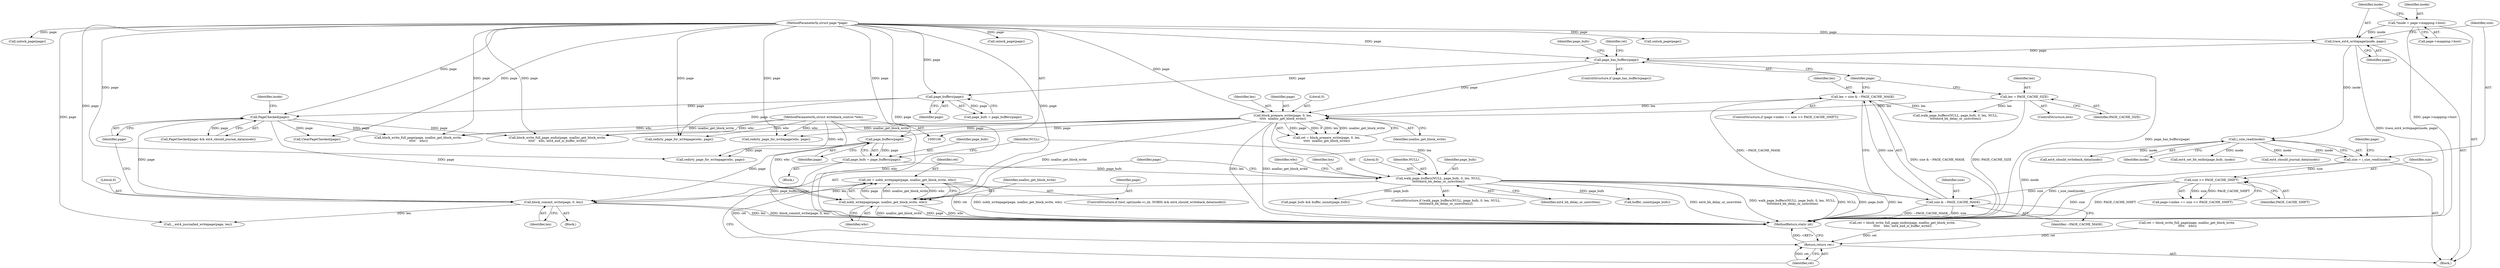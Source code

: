 digraph "0_linux_744692dc059845b2a3022119871846e74d4f6e11_12@API" {
"1000244" [label="(Call,ret = nobh_writepage(page, noalloc_get_block_write, wbc))"];
"1000246" [label="(Call,nobh_writepage(page, noalloc_get_block_write, wbc))"];
"1000224" [label="(Call,PageChecked(page))"];
"1000158" [label="(Call,page_buffers(page))"];
"1000153" [label="(Call,page_has_buffers(page))"];
"1000128" [label="(Call,trace_ext4_writepage(inode, page))"];
"1000121" [label="(Call,*inode = page->mapping->host)"];
"1000107" [label="(MethodParameterIn,struct page *page)"];
"1000218" [label="(Call,block_commit_write(page, 0, len))"];
"1000191" [label="(Call,page_buffers(page))"];
"1000180" [label="(Call,block_prepare_write(page, 0, len,\n\t\t\t\t\t  noalloc_get_block_write))"];
"1000143" [label="(Call,len = size & ~PAGE_CACHE_MASK)"];
"1000145" [label="(Call,size & ~PAGE_CACHE_MASK)"];
"1000140" [label="(Call,size >> PAGE_CACHE_SHIFT)"];
"1000131" [label="(Call,size = i_size_read(inode))"];
"1000133" [label="(Call,i_size_read(inode))"];
"1000149" [label="(Call,len = PAGE_CACHE_SIZE)"];
"1000194" [label="(Call,walk_page_buffers(NULL, page_bufs, 0, len, NULL,\n\t\t\t\t\t\text4_bh_delay_or_unwritten))"];
"1000189" [label="(Call,page_bufs = page_buffers(page))"];
"1000108" [label="(MethodParameterIn,struct writeback_control *wbc)"];
"1000274" [label="(Return,return ret;)"];
"1000232" [label="(Call,__ext4_journalled_writepage(page, len))"];
"1000181" [label="(Identifier,page)"];
"1000177" [label="(Block,)"];
"1000135" [label="(ControlStructure,if (page->index == size >> PAGE_CACHE_SHIFT))"];
"1000149" [label="(Call,len = PAGE_CACHE_SIZE)"];
"1000268" [label="(Call,ret = block_write_full_page(page, noalloc_get_block_write,\n \t\t\t\t\t    wbc))"];
"1000182" [label="(Literal,0)"];
"1000262" [label="(Call,block_write_full_page_endio(page, noalloc_get_block_write,\n\t\t\t\t\t    wbc, ext4_end_io_buffer_write))"];
"1000157" [label="(Identifier,page_bufs)"];
"1000131" [label="(Call,size = i_size_read(inode))"];
"1000211" [label="(Call,redirty_page_for_writepage(wbc, page))"];
"1000248" [label="(Identifier,noalloc_get_block_write)"];
"1000221" [label="(Identifier,len)"];
"1000219" [label="(Identifier,page)"];
"1000158" [label="(Call,page_buffers(page))"];
"1000199" [label="(Identifier,NULL)"];
"1000132" [label="(Identifier,size)"];
"1000159" [label="(Identifier,page)"];
"1000183" [label="(Identifier,len)"];
"1000184" [label="(Identifier,noalloc_get_block_write)"];
"1000161" [label="(Call,walk_page_buffers(NULL, page_bufs, 0, len, NULL,\n\t\t\t\t\text4_bh_delay_or_unwritten))"];
"1000144" [label="(Identifier,len)"];
"1000146" [label="(Identifier,size)"];
"1000178" [label="(Call,ret = block_prepare_write(page, 0, len,\n\t\t\t\t\t  noalloc_get_block_write))"];
"1000226" [label="(Call,ext4_should_journal_data(inode))"];
"1000245" [label="(Identifier,ret)"];
"1000196" [label="(Identifier,page_bufs)"];
"1000203" [label="(Identifier,wbc)"];
"1000225" [label="(Identifier,page)"];
"1000190" [label="(Identifier,page_bufs)"];
"1000129" [label="(Identifier,inode)"];
"1000153" [label="(Call,page_has_buffers(page))"];
"1000223" [label="(Call,PageChecked(page) && ext4_should_journal_data(inode))"];
"1000235" [label="(ControlStructure,if (test_opt(inode->i_sb, NOBH) && ext4_should_writeback_data(inode)))"];
"1000130" [label="(Identifier,page)"];
"1000242" [label="(Call,ext4_should_writeback_data(inode))"];
"1000107" [label="(MethodParameterIn,struct page *page)"];
"1000188" [label="(Block,)"];
"1000180" [label="(Call,block_prepare_write(page, 0, len,\n\t\t\t\t\t  noalloc_get_block_write))"];
"1000133" [label="(Call,i_size_read(inode))"];
"1000275" [label="(Identifier,ret)"];
"1000252" [label="(Call,page_bufs && buffer_uninit(page_bufs))"];
"1000218" [label="(Call,block_commit_write(page, 0, len))"];
"1000109" [label="(Block,)"];
"1000154" [label="(Identifier,page)"];
"1000193" [label="(ControlStructure,if (walk_page_buffers(NULL, page_bufs, 0, len, NULL,\n\t\t\t\t\t\text4_bh_delay_or_unwritten)))"];
"1000136" [label="(Call,page->index == size >> PAGE_CACHE_SHIFT)"];
"1000145" [label="(Call,size & ~PAGE_CACHE_MASK)"];
"1000123" [label="(Call,page->mapping->host)"];
"1000200" [label="(Identifier,ext4_bh_delay_or_unwritten)"];
"1000276" [label="(MethodReturn,static int)"];
"1000152" [label="(ControlStructure,if (page_has_buffers(page)))"];
"1000220" [label="(Literal,0)"];
"1000147" [label="(Identifier,~PAGE_CACHE_MASK)"];
"1000195" [label="(Identifier,NULL)"];
"1000205" [label="(Call,unlock_page(page))"];
"1000247" [label="(Identifier,page)"];
"1000140" [label="(Call,size >> PAGE_CACHE_SHIFT)"];
"1000192" [label="(Identifier,page)"];
"1000179" [label="(Identifier,ret)"];
"1000169" [label="(Call,redirty_page_for_writepage(wbc, page))"];
"1000134" [label="(Identifier,inode)"];
"1000194" [label="(Call,walk_page_buffers(NULL, page_bufs, 0, len, NULL,\n\t\t\t\t\t\text4_bh_delay_or_unwritten))"];
"1000128" [label="(Call,trace_ext4_writepage(inode, page))"];
"1000227" [label="(Identifier,inode)"];
"1000260" [label="(Call,ret = block_write_full_page_endio(page, noalloc_get_block_write,\n\t\t\t\t\t    wbc, ext4_end_io_buffer_write))"];
"1000224" [label="(Call,PageChecked(page))"];
"1000138" [label="(Identifier,page)"];
"1000156" [label="(Call,page_bufs = page_buffers(page))"];
"1000121" [label="(Call,*inode = page->mapping->host)"];
"1000270" [label="(Call,block_write_full_page(page, noalloc_get_block_write,\n \t\t\t\t\t    wbc))"];
"1000202" [label="(Call,redirty_page_for_writepage(wbc, page))"];
"1000172" [label="(Call,unlock_page(page))"];
"1000246" [label="(Call,nobh_writepage(page, noalloc_get_block_write, wbc))"];
"1000198" [label="(Identifier,len)"];
"1000122" [label="(Identifier,inode)"];
"1000141" [label="(Identifier,size)"];
"1000244" [label="(Call,ret = nobh_writepage(page, noalloc_get_block_write, wbc))"];
"1000257" [label="(Call,ext4_set_bh_endio(page_bufs, inode))"];
"1000148" [label="(ControlStructure,else)"];
"1000197" [label="(Literal,0)"];
"1000214" [label="(Call,unlock_page(page))"];
"1000151" [label="(Identifier,PAGE_CACHE_SIZE)"];
"1000189" [label="(Call,page_bufs = page_buffers(page))"];
"1000142" [label="(Identifier,PAGE_CACHE_SHIFT)"];
"1000249" [label="(Identifier,wbc)"];
"1000229" [label="(Call,ClearPageChecked(page))"];
"1000143" [label="(Call,len = size & ~PAGE_CACHE_MASK)"];
"1000108" [label="(MethodParameterIn,struct writeback_control *wbc)"];
"1000150" [label="(Identifier,len)"];
"1000254" [label="(Call,buffer_uninit(page_bufs))"];
"1000274" [label="(Return,return ret;)"];
"1000191" [label="(Call,page_buffers(page))"];
"1000244" -> "1000235"  [label="AST: "];
"1000244" -> "1000246"  [label="CFG: "];
"1000245" -> "1000244"  [label="AST: "];
"1000246" -> "1000244"  [label="AST: "];
"1000275" -> "1000244"  [label="CFG: "];
"1000244" -> "1000276"  [label="DDG: ret"];
"1000244" -> "1000276"  [label="DDG: nobh_writepage(page, noalloc_get_block_write, wbc)"];
"1000246" -> "1000244"  [label="DDG: page"];
"1000246" -> "1000244"  [label="DDG: noalloc_get_block_write"];
"1000246" -> "1000244"  [label="DDG: wbc"];
"1000244" -> "1000274"  [label="DDG: ret"];
"1000246" -> "1000249"  [label="CFG: "];
"1000247" -> "1000246"  [label="AST: "];
"1000248" -> "1000246"  [label="AST: "];
"1000249" -> "1000246"  [label="AST: "];
"1000246" -> "1000276"  [label="DDG: noalloc_get_block_write"];
"1000246" -> "1000276"  [label="DDG: page"];
"1000246" -> "1000276"  [label="DDG: wbc"];
"1000224" -> "1000246"  [label="DDG: page"];
"1000107" -> "1000246"  [label="DDG: page"];
"1000180" -> "1000246"  [label="DDG: noalloc_get_block_write"];
"1000108" -> "1000246"  [label="DDG: wbc"];
"1000224" -> "1000223"  [label="AST: "];
"1000224" -> "1000225"  [label="CFG: "];
"1000225" -> "1000224"  [label="AST: "];
"1000227" -> "1000224"  [label="CFG: "];
"1000223" -> "1000224"  [label="CFG: "];
"1000224" -> "1000223"  [label="DDG: page"];
"1000158" -> "1000224"  [label="DDG: page"];
"1000218" -> "1000224"  [label="DDG: page"];
"1000107" -> "1000224"  [label="DDG: page"];
"1000224" -> "1000229"  [label="DDG: page"];
"1000224" -> "1000262"  [label="DDG: page"];
"1000224" -> "1000270"  [label="DDG: page"];
"1000158" -> "1000156"  [label="AST: "];
"1000158" -> "1000159"  [label="CFG: "];
"1000159" -> "1000158"  [label="AST: "];
"1000156" -> "1000158"  [label="CFG: "];
"1000158" -> "1000156"  [label="DDG: page"];
"1000153" -> "1000158"  [label="DDG: page"];
"1000107" -> "1000158"  [label="DDG: page"];
"1000158" -> "1000169"  [label="DDG: page"];
"1000153" -> "1000152"  [label="AST: "];
"1000153" -> "1000154"  [label="CFG: "];
"1000154" -> "1000153"  [label="AST: "];
"1000157" -> "1000153"  [label="CFG: "];
"1000179" -> "1000153"  [label="CFG: "];
"1000153" -> "1000276"  [label="DDG: page_has_buffers(page)"];
"1000128" -> "1000153"  [label="DDG: page"];
"1000107" -> "1000153"  [label="DDG: page"];
"1000153" -> "1000180"  [label="DDG: page"];
"1000128" -> "1000109"  [label="AST: "];
"1000128" -> "1000130"  [label="CFG: "];
"1000129" -> "1000128"  [label="AST: "];
"1000130" -> "1000128"  [label="AST: "];
"1000132" -> "1000128"  [label="CFG: "];
"1000128" -> "1000276"  [label="DDG: trace_ext4_writepage(inode, page)"];
"1000121" -> "1000128"  [label="DDG: inode"];
"1000107" -> "1000128"  [label="DDG: page"];
"1000128" -> "1000133"  [label="DDG: inode"];
"1000121" -> "1000109"  [label="AST: "];
"1000121" -> "1000123"  [label="CFG: "];
"1000122" -> "1000121"  [label="AST: "];
"1000123" -> "1000121"  [label="AST: "];
"1000129" -> "1000121"  [label="CFG: "];
"1000121" -> "1000276"  [label="DDG: page->mapping->host"];
"1000107" -> "1000106"  [label="AST: "];
"1000107" -> "1000276"  [label="DDG: page"];
"1000107" -> "1000169"  [label="DDG: page"];
"1000107" -> "1000172"  [label="DDG: page"];
"1000107" -> "1000180"  [label="DDG: page"];
"1000107" -> "1000191"  [label="DDG: page"];
"1000107" -> "1000202"  [label="DDG: page"];
"1000107" -> "1000205"  [label="DDG: page"];
"1000107" -> "1000211"  [label="DDG: page"];
"1000107" -> "1000214"  [label="DDG: page"];
"1000107" -> "1000218"  [label="DDG: page"];
"1000107" -> "1000229"  [label="DDG: page"];
"1000107" -> "1000232"  [label="DDG: page"];
"1000107" -> "1000262"  [label="DDG: page"];
"1000107" -> "1000270"  [label="DDG: page"];
"1000218" -> "1000177"  [label="AST: "];
"1000218" -> "1000221"  [label="CFG: "];
"1000219" -> "1000218"  [label="AST: "];
"1000220" -> "1000218"  [label="AST: "];
"1000221" -> "1000218"  [label="AST: "];
"1000225" -> "1000218"  [label="CFG: "];
"1000218" -> "1000276"  [label="DDG: len"];
"1000218" -> "1000276"  [label="DDG: block_commit_write(page, 0, len)"];
"1000191" -> "1000218"  [label="DDG: page"];
"1000194" -> "1000218"  [label="DDG: len"];
"1000218" -> "1000232"  [label="DDG: len"];
"1000191" -> "1000189"  [label="AST: "];
"1000191" -> "1000192"  [label="CFG: "];
"1000192" -> "1000191"  [label="AST: "];
"1000189" -> "1000191"  [label="CFG: "];
"1000191" -> "1000189"  [label="DDG: page"];
"1000180" -> "1000191"  [label="DDG: page"];
"1000191" -> "1000202"  [label="DDG: page"];
"1000180" -> "1000178"  [label="AST: "];
"1000180" -> "1000184"  [label="CFG: "];
"1000181" -> "1000180"  [label="AST: "];
"1000182" -> "1000180"  [label="AST: "];
"1000183" -> "1000180"  [label="AST: "];
"1000184" -> "1000180"  [label="AST: "];
"1000178" -> "1000180"  [label="CFG: "];
"1000180" -> "1000276"  [label="DDG: noalloc_get_block_write"];
"1000180" -> "1000276"  [label="DDG: len"];
"1000180" -> "1000178"  [label="DDG: page"];
"1000180" -> "1000178"  [label="DDG: 0"];
"1000180" -> "1000178"  [label="DDG: len"];
"1000180" -> "1000178"  [label="DDG: noalloc_get_block_write"];
"1000143" -> "1000180"  [label="DDG: len"];
"1000149" -> "1000180"  [label="DDG: len"];
"1000180" -> "1000194"  [label="DDG: len"];
"1000180" -> "1000211"  [label="DDG: page"];
"1000180" -> "1000262"  [label="DDG: noalloc_get_block_write"];
"1000180" -> "1000270"  [label="DDG: noalloc_get_block_write"];
"1000143" -> "1000135"  [label="AST: "];
"1000143" -> "1000145"  [label="CFG: "];
"1000144" -> "1000143"  [label="AST: "];
"1000145" -> "1000143"  [label="AST: "];
"1000154" -> "1000143"  [label="CFG: "];
"1000143" -> "1000276"  [label="DDG: size & ~PAGE_CACHE_MASK"];
"1000145" -> "1000143"  [label="DDG: size"];
"1000145" -> "1000143"  [label="DDG: ~PAGE_CACHE_MASK"];
"1000143" -> "1000161"  [label="DDG: len"];
"1000145" -> "1000147"  [label="CFG: "];
"1000146" -> "1000145"  [label="AST: "];
"1000147" -> "1000145"  [label="AST: "];
"1000145" -> "1000276"  [label="DDG: size"];
"1000145" -> "1000276"  [label="DDG: ~PAGE_CACHE_MASK"];
"1000140" -> "1000145"  [label="DDG: size"];
"1000140" -> "1000136"  [label="AST: "];
"1000140" -> "1000142"  [label="CFG: "];
"1000141" -> "1000140"  [label="AST: "];
"1000142" -> "1000140"  [label="AST: "];
"1000136" -> "1000140"  [label="CFG: "];
"1000140" -> "1000276"  [label="DDG: PAGE_CACHE_SHIFT"];
"1000140" -> "1000276"  [label="DDG: size"];
"1000140" -> "1000136"  [label="DDG: size"];
"1000140" -> "1000136"  [label="DDG: PAGE_CACHE_SHIFT"];
"1000131" -> "1000140"  [label="DDG: size"];
"1000131" -> "1000109"  [label="AST: "];
"1000131" -> "1000133"  [label="CFG: "];
"1000132" -> "1000131"  [label="AST: "];
"1000133" -> "1000131"  [label="AST: "];
"1000138" -> "1000131"  [label="CFG: "];
"1000131" -> "1000276"  [label="DDG: i_size_read(inode)"];
"1000133" -> "1000131"  [label="DDG: inode"];
"1000133" -> "1000134"  [label="CFG: "];
"1000134" -> "1000133"  [label="AST: "];
"1000133" -> "1000276"  [label="DDG: inode"];
"1000133" -> "1000226"  [label="DDG: inode"];
"1000133" -> "1000242"  [label="DDG: inode"];
"1000133" -> "1000257"  [label="DDG: inode"];
"1000149" -> "1000148"  [label="AST: "];
"1000149" -> "1000151"  [label="CFG: "];
"1000150" -> "1000149"  [label="AST: "];
"1000151" -> "1000149"  [label="AST: "];
"1000154" -> "1000149"  [label="CFG: "];
"1000149" -> "1000276"  [label="DDG: PAGE_CACHE_SIZE"];
"1000149" -> "1000161"  [label="DDG: len"];
"1000194" -> "1000193"  [label="AST: "];
"1000194" -> "1000200"  [label="CFG: "];
"1000195" -> "1000194"  [label="AST: "];
"1000196" -> "1000194"  [label="AST: "];
"1000197" -> "1000194"  [label="AST: "];
"1000198" -> "1000194"  [label="AST: "];
"1000199" -> "1000194"  [label="AST: "];
"1000200" -> "1000194"  [label="AST: "];
"1000203" -> "1000194"  [label="CFG: "];
"1000219" -> "1000194"  [label="CFG: "];
"1000194" -> "1000276"  [label="DDG: ext4_bh_delay_or_unwritten"];
"1000194" -> "1000276"  [label="DDG: walk_page_buffers(NULL, page_bufs, 0, len, NULL,\n\t\t\t\t\t\text4_bh_delay_or_unwritten)"];
"1000194" -> "1000276"  [label="DDG: NULL"];
"1000194" -> "1000276"  [label="DDG: page_bufs"];
"1000194" -> "1000276"  [label="DDG: len"];
"1000189" -> "1000194"  [label="DDG: page_bufs"];
"1000194" -> "1000252"  [label="DDG: page_bufs"];
"1000194" -> "1000254"  [label="DDG: page_bufs"];
"1000189" -> "1000188"  [label="AST: "];
"1000190" -> "1000189"  [label="AST: "];
"1000195" -> "1000189"  [label="CFG: "];
"1000189" -> "1000276"  [label="DDG: page_buffers(page)"];
"1000108" -> "1000106"  [label="AST: "];
"1000108" -> "1000276"  [label="DDG: wbc"];
"1000108" -> "1000169"  [label="DDG: wbc"];
"1000108" -> "1000202"  [label="DDG: wbc"];
"1000108" -> "1000211"  [label="DDG: wbc"];
"1000108" -> "1000262"  [label="DDG: wbc"];
"1000108" -> "1000270"  [label="DDG: wbc"];
"1000274" -> "1000109"  [label="AST: "];
"1000274" -> "1000275"  [label="CFG: "];
"1000275" -> "1000274"  [label="AST: "];
"1000276" -> "1000274"  [label="CFG: "];
"1000274" -> "1000276"  [label="DDG: <RET>"];
"1000275" -> "1000274"  [label="DDG: ret"];
"1000268" -> "1000274"  [label="DDG: ret"];
"1000260" -> "1000274"  [label="DDG: ret"];
}
